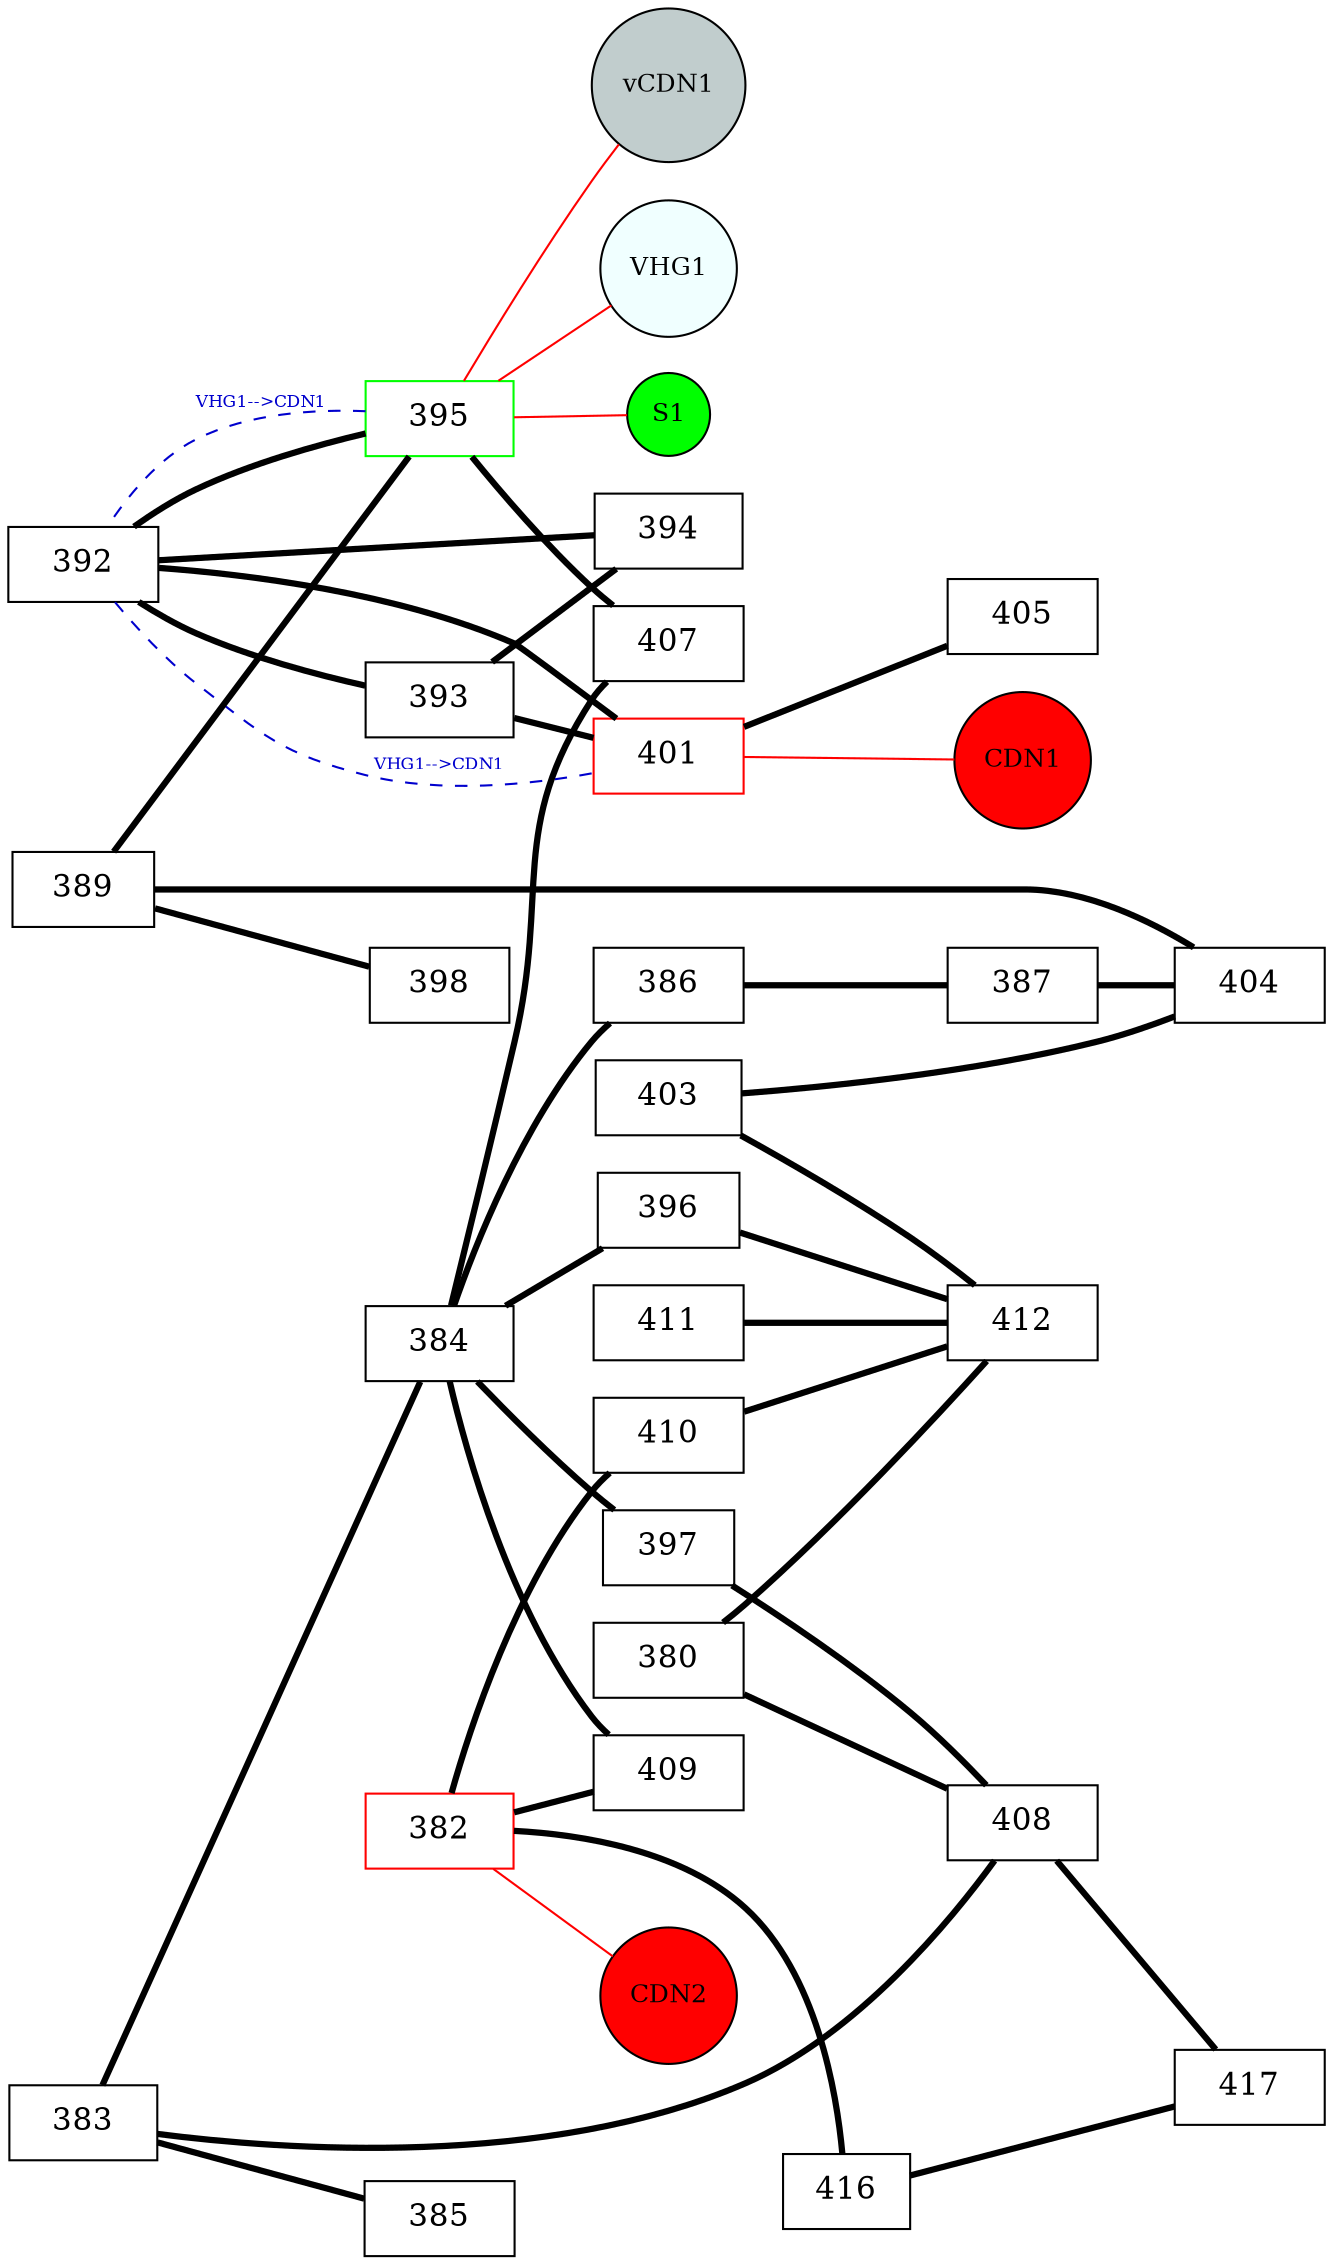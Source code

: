 graph{rankdir=LR;



 subgraph{


393 [shape=box,color=black,width=0.982182,fontsize=15,pos="39,93"];
392 [shape=box,color=black,width=0.998922,fontsize=15,pos="39,92"];
397 [shape=box,color=black,width=0.880103,fontsize=15,pos="39,97"];
396 [shape=box,color=black,width=0.940026,fontsize=15,pos="39,96"];
395 [shape=box,color=green1,width=0.993032,fontsize=15,pos="39,95"];
394 [shape=box,color=black,width=0.991802,fontsize=15,pos="39,94"];
398 [shape=box,color=black,width=0.931716,fontsize=15,pos="39,98"];
407 [shape=box,color=black,width=1.000000,fontsize=15,pos="40,7"];
405 [shape=box,color=black,width=1.000000,fontsize=15,pos="40,5"];
404 [shape=box,color=black,width=1.000000,fontsize=15,pos="40,4"];
403 [shape=box,color=black,width=0.975021,fontsize=15,pos="40,3"];
401 [shape=box,color=red1,width=1.000000,fontsize=15,pos="40,1"];
409 [shape=box,color=black,width=1.000000,fontsize=15,pos="40,9"];
408 [shape=box,color=black,width=1.000000,fontsize=15,pos="40,8"];
380 [shape=box,color=black,width=1.000000,fontsize=15,pos="38,80"];
382 [shape=box,color=red1,width=0.979737,fontsize=15,pos="38,82"];
383 [shape=box,color=black,width=0.984412,fontsize=15,pos="38,83"];
384 [shape=box,color=black,width=0.982325,fontsize=15,pos="38,84"];
385 [shape=box,color=black,width=1.000000,fontsize=15,pos="38,85"];
386 [shape=box,color=black,width=1.000000,fontsize=15,pos="38,86"];
387 [shape=box,color=black,width=1.000000,fontsize=15,pos="38,87"];
389 [shape=box,color=black,width=0.947655,fontsize=15,pos="38,89"];
416 [shape=box,color=black,width=0.852579,fontsize=15,pos="41,16"];
417 [shape=box,color=black,width=1.000000,fontsize=15,pos="41,17"];
410 [shape=box,color=black,width=1.000000,fontsize=15,pos="41,10"];
411 [shape=box,color=black,width=1.000000,fontsize=15,pos="41,11"];
412 [shape=box,color=black,width=1.000000,fontsize=15,pos="41,12"];
380--408 [  penwidth="3", fontsize=15,len=2];
 380--412 [  penwidth="3", fontsize=15,len=2];
 382--409 [  penwidth="3", fontsize=15,len=2];
 382--410 [  penwidth="3", fontsize=15,len=2];
 382--416 [  penwidth="3", fontsize=15,len=2];
 383--384 [  penwidth="3", fontsize=15,len=2];
 383--385 [  penwidth="3", fontsize=15,len=2];
 383--408 [  penwidth="3", fontsize=15,len=2];
 384--386 [  penwidth="3", fontsize=15,len=2];
 384--396 [  penwidth="3", fontsize=15,len=2];
 384--397 [  penwidth="3", fontsize=15,len=2];
 384--407 [  penwidth="3", fontsize=15,len=2];
 384--409 [  penwidth="3", fontsize=15,len=2];
 386--387 [  penwidth="3", fontsize=15,len=2];
 387--404 [  penwidth="3", fontsize=15,len=2];
 389--395 [  penwidth="3", fontsize=15,len=2];
 389--398 [  penwidth="3", fontsize=15,len=2];
 389--404 [  penwidth="3", fontsize=15,len=2];
 392--393 [  penwidth="3", fontsize=15,len=2];
 392--394 [  penwidth="3", fontsize=15,len=2];
 392--395 [  penwidth="3", fontsize=15,len=2];
 392--401 [  penwidth="3", fontsize=15,len=2];
 393--394 [  penwidth="3", fontsize=15,len=2];
 393--401 [  penwidth="3", fontsize=15,len=2];
 395--407 [  penwidth="3", fontsize=15,len=2];
 396--412 [  penwidth="3", fontsize=15,len=2];
 397--408 [  penwidth="3", fontsize=15,len=2];
 401--405 [  penwidth="3", fontsize=15,len=2];
 403--404 [  penwidth="3", fontsize=15,len=2];
 403--412 [  penwidth="3", fontsize=15,len=2];
 408--417 [  penwidth="3", fontsize=15,len=2];
 410--412 [  penwidth="3", fontsize=15,len=2];
 411--412 [  penwidth="3", fontsize=15,len=2];
 416--417 [  penwidth="3", fontsize=15,len=2];
 382--CDN2[color=red,len=1.5];
CDN2[shape=circle,fillcolor=red,style=filled,fontsize=12];
395--S1[color=red,len=1.5];
S1[shape=circle,fillcolor=green,style=filled,fontsize=12];
395--vCDN1[color=red,len=1.5];
vCDN1[shape=circle,fillcolor=azure3,style=filled,fontsize=12];
395--VHG1[color=red,len=1.5];
VHG1[shape=circle,fillcolor=azure1,style=filled,fontsize=12];
401--CDN1[color=red,len=1.5];
CDN1[shape=circle,fillcolor=red,style=filled,fontsize=12];
}
subgraph{
 edge[color=blue3,weight=0];
392--401 [ style=dashed,label="VHG1-->CDN1",fontcolor=blue3 ,fontsize=8,penwidth=1];
 395--392 [ style=dashed,label="VHG1-->CDN1",fontcolor=blue3 ,fontsize=8,penwidth=1];
 }

}